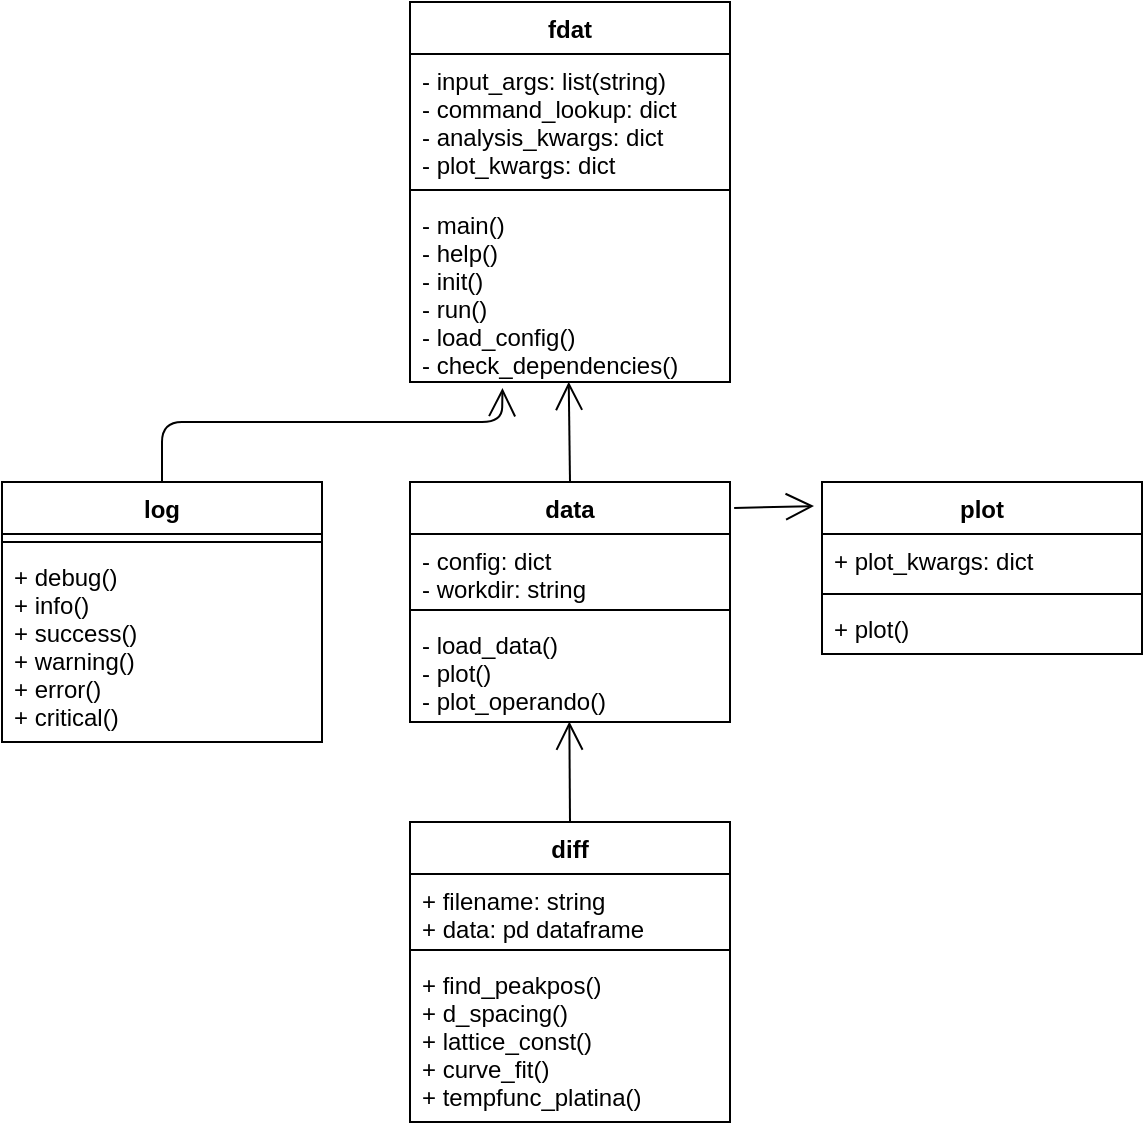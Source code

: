 <mxfile version="15.2.7" type="device"><diagram id="5LHmP6xVsbN_UsI4qsDr" name="Page-1"><mxGraphModel dx="1422" dy="732" grid="1" gridSize="10" guides="1" tooltips="1" connect="1" arrows="1" fold="1" page="1" pageScale="1" pageWidth="827" pageHeight="1169" math="0" shadow="0"><root><mxCell id="0"/><mxCell id="1" parent="0"/><mxCell id="J358QaOsQ1HLcEbzEtiT-1" value="fdat" style="swimlane;fontStyle=1;align=center;verticalAlign=top;childLayout=stackLayout;horizontal=1;startSize=26;horizontalStack=0;resizeParent=1;resizeParentMax=0;resizeLast=0;collapsible=1;marginBottom=0;" vertex="1" parent="1"><mxGeometry x="334" y="40" width="160" height="190" as="geometry"/></mxCell><mxCell id="J358QaOsQ1HLcEbzEtiT-2" value="- input_args: list(string)&#10;- command_lookup: dict&#10;- analysis_kwargs: dict&#10;- plot_kwargs: dict" style="text;strokeColor=none;fillColor=none;align=left;verticalAlign=top;spacingLeft=4;spacingRight=4;overflow=hidden;rotatable=0;points=[[0,0.5],[1,0.5]];portConstraint=eastwest;" vertex="1" parent="J358QaOsQ1HLcEbzEtiT-1"><mxGeometry y="26" width="160" height="64" as="geometry"/></mxCell><mxCell id="J358QaOsQ1HLcEbzEtiT-3" value="" style="line;strokeWidth=1;fillColor=none;align=left;verticalAlign=middle;spacingTop=-1;spacingLeft=3;spacingRight=3;rotatable=0;labelPosition=right;points=[];portConstraint=eastwest;" vertex="1" parent="J358QaOsQ1HLcEbzEtiT-1"><mxGeometry y="90" width="160" height="8" as="geometry"/></mxCell><mxCell id="J358QaOsQ1HLcEbzEtiT-4" value="- main()&#10;- help()&#10;- init()&#10;- run()&#10;- load_config()&#10;- check_dependencies()" style="text;strokeColor=none;fillColor=none;align=left;verticalAlign=top;spacingLeft=4;spacingRight=4;overflow=hidden;rotatable=0;points=[[0,0.5],[1,0.5]];portConstraint=eastwest;" vertex="1" parent="J358QaOsQ1HLcEbzEtiT-1"><mxGeometry y="98" width="160" height="92" as="geometry"/></mxCell><mxCell id="J358QaOsQ1HLcEbzEtiT-5" value="data" style="swimlane;fontStyle=1;align=center;verticalAlign=top;childLayout=stackLayout;horizontal=1;startSize=26;horizontalStack=0;resizeParent=1;resizeParentMax=0;resizeLast=0;collapsible=1;marginBottom=0;" vertex="1" parent="1"><mxGeometry x="334" y="280" width="160" height="120" as="geometry"/></mxCell><mxCell id="J358QaOsQ1HLcEbzEtiT-6" value="- config: dict&#10;- workdir: string" style="text;strokeColor=none;fillColor=none;align=left;verticalAlign=top;spacingLeft=4;spacingRight=4;overflow=hidden;rotatable=0;points=[[0,0.5],[1,0.5]];portConstraint=eastwest;" vertex="1" parent="J358QaOsQ1HLcEbzEtiT-5"><mxGeometry y="26" width="160" height="34" as="geometry"/></mxCell><mxCell id="J358QaOsQ1HLcEbzEtiT-7" value="" style="line;strokeWidth=1;fillColor=none;align=left;verticalAlign=middle;spacingTop=-1;spacingLeft=3;spacingRight=3;rotatable=0;labelPosition=right;points=[];portConstraint=eastwest;" vertex="1" parent="J358QaOsQ1HLcEbzEtiT-5"><mxGeometry y="60" width="160" height="8" as="geometry"/></mxCell><mxCell id="J358QaOsQ1HLcEbzEtiT-8" value="- load_data()&#10;- plot()&#10;- plot_operando()" style="text;strokeColor=none;fillColor=none;align=left;verticalAlign=top;spacingLeft=4;spacingRight=4;overflow=hidden;rotatable=0;points=[[0,0.5],[1,0.5]];portConstraint=eastwest;" vertex="1" parent="J358QaOsQ1HLcEbzEtiT-5"><mxGeometry y="68" width="160" height="52" as="geometry"/></mxCell><mxCell id="J358QaOsQ1HLcEbzEtiT-9" value="log" style="swimlane;fontStyle=1;align=center;verticalAlign=top;childLayout=stackLayout;horizontal=1;startSize=26;horizontalStack=0;resizeParent=1;resizeParentMax=0;resizeLast=0;collapsible=1;marginBottom=0;" vertex="1" parent="1"><mxGeometry x="130" y="280" width="160" height="130" as="geometry"/></mxCell><mxCell id="J358QaOsQ1HLcEbzEtiT-10" value="" style="line;strokeWidth=1;fillColor=none;align=left;verticalAlign=middle;spacingTop=-1;spacingLeft=3;spacingRight=3;rotatable=0;labelPosition=right;points=[];portConstraint=eastwest;" vertex="1" parent="J358QaOsQ1HLcEbzEtiT-9"><mxGeometry y="26" width="160" height="8" as="geometry"/></mxCell><mxCell id="J358QaOsQ1HLcEbzEtiT-11" value="+ debug()&#10;+ info()&#10;+ success()&#10;+ warning()&#10;+ error()&#10;+ critical()" style="text;strokeColor=none;fillColor=none;align=left;verticalAlign=top;spacingLeft=4;spacingRight=4;overflow=hidden;rotatable=0;points=[[0,0.5],[1,0.5]];portConstraint=eastwest;" vertex="1" parent="J358QaOsQ1HLcEbzEtiT-9"><mxGeometry y="34" width="160" height="96" as="geometry"/></mxCell><mxCell id="J358QaOsQ1HLcEbzEtiT-12" value="diff" style="swimlane;fontStyle=1;align=center;verticalAlign=top;childLayout=stackLayout;horizontal=1;startSize=26;horizontalStack=0;resizeParent=1;resizeParentMax=0;resizeLast=0;collapsible=1;marginBottom=0;" vertex="1" parent="1"><mxGeometry x="334" y="450" width="160" height="150" as="geometry"/></mxCell><mxCell id="J358QaOsQ1HLcEbzEtiT-13" value="+ filename: string&#10;+ data: pd dataframe" style="text;strokeColor=none;fillColor=none;align=left;verticalAlign=top;spacingLeft=4;spacingRight=4;overflow=hidden;rotatable=0;points=[[0,0.5],[1,0.5]];portConstraint=eastwest;" vertex="1" parent="J358QaOsQ1HLcEbzEtiT-12"><mxGeometry y="26" width="160" height="34" as="geometry"/></mxCell><mxCell id="J358QaOsQ1HLcEbzEtiT-14" value="" style="line;strokeWidth=1;fillColor=none;align=left;verticalAlign=middle;spacingTop=-1;spacingLeft=3;spacingRight=3;rotatable=0;labelPosition=right;points=[];portConstraint=eastwest;" vertex="1" parent="J358QaOsQ1HLcEbzEtiT-12"><mxGeometry y="60" width="160" height="8" as="geometry"/></mxCell><mxCell id="J358QaOsQ1HLcEbzEtiT-15" value="+ find_peakpos()&#10;+ d_spacing()&#10;+ lattice_const()&#10;+ curve_fit()&#10;+ tempfunc_platina()&#10;" style="text;strokeColor=none;fillColor=none;align=left;verticalAlign=top;spacingLeft=4;spacingRight=4;overflow=hidden;rotatable=0;points=[[0,0.5],[1,0.5]];portConstraint=eastwest;" vertex="1" parent="J358QaOsQ1HLcEbzEtiT-12"><mxGeometry y="68" width="160" height="82" as="geometry"/></mxCell><mxCell id="J358QaOsQ1HLcEbzEtiT-16" value="plot" style="swimlane;fontStyle=1;align=center;verticalAlign=top;childLayout=stackLayout;horizontal=1;startSize=26;horizontalStack=0;resizeParent=1;resizeParentMax=0;resizeLast=0;collapsible=1;marginBottom=0;" vertex="1" parent="1"><mxGeometry x="540" y="280" width="160" height="86" as="geometry"/></mxCell><mxCell id="J358QaOsQ1HLcEbzEtiT-17" value="+ plot_kwargs: dict" style="text;strokeColor=none;fillColor=none;align=left;verticalAlign=top;spacingLeft=4;spacingRight=4;overflow=hidden;rotatable=0;points=[[0,0.5],[1,0.5]];portConstraint=eastwest;" vertex="1" parent="J358QaOsQ1HLcEbzEtiT-16"><mxGeometry y="26" width="160" height="26" as="geometry"/></mxCell><mxCell id="J358QaOsQ1HLcEbzEtiT-18" value="" style="line;strokeWidth=1;fillColor=none;align=left;verticalAlign=middle;spacingTop=-1;spacingLeft=3;spacingRight=3;rotatable=0;labelPosition=right;points=[];portConstraint=eastwest;" vertex="1" parent="J358QaOsQ1HLcEbzEtiT-16"><mxGeometry y="52" width="160" height="8" as="geometry"/></mxCell><mxCell id="J358QaOsQ1HLcEbzEtiT-19" value="+ plot()" style="text;strokeColor=none;fillColor=none;align=left;verticalAlign=top;spacingLeft=4;spacingRight=4;overflow=hidden;rotatable=0;points=[[0,0.5],[1,0.5]];portConstraint=eastwest;" vertex="1" parent="J358QaOsQ1HLcEbzEtiT-16"><mxGeometry y="60" width="160" height="26" as="geometry"/></mxCell><mxCell id="J358QaOsQ1HLcEbzEtiT-20" value="" style="endArrow=open;endFill=1;endSize=12;html=1;entryX=-0.025;entryY=0.14;entryDx=0;entryDy=0;entryPerimeter=0;exitX=1.013;exitY=0.108;exitDx=0;exitDy=0;exitPerimeter=0;" edge="1" parent="1" source="J358QaOsQ1HLcEbzEtiT-5" target="J358QaOsQ1HLcEbzEtiT-16"><mxGeometry width="160" relative="1" as="geometry"><mxPoint x="330" y="340" as="sourcePoint"/><mxPoint x="490" y="340" as="targetPoint"/></mxGeometry></mxCell><mxCell id="J358QaOsQ1HLcEbzEtiT-21" value="" style="endArrow=open;endFill=1;endSize=12;html=1;exitX=0.5;exitY=0;exitDx=0;exitDy=0;entryX=0.496;entryY=0.999;entryDx=0;entryDy=0;entryPerimeter=0;" edge="1" parent="1" source="J358QaOsQ1HLcEbzEtiT-5" target="J358QaOsQ1HLcEbzEtiT-4"><mxGeometry width="160" relative="1" as="geometry"><mxPoint x="416" y="270" as="sourcePoint"/><mxPoint x="416" y="233" as="targetPoint"/></mxGeometry></mxCell><mxCell id="J358QaOsQ1HLcEbzEtiT-22" value="" style="endArrow=open;endFill=1;endSize=12;html=1;entryX=0.289;entryY=1.033;entryDx=0;entryDy=0;entryPerimeter=0;exitX=0.5;exitY=0;exitDx=0;exitDy=0;" edge="1" parent="1" source="J358QaOsQ1HLcEbzEtiT-9" target="J358QaOsQ1HLcEbzEtiT-4"><mxGeometry width="160" relative="1" as="geometry"><mxPoint x="260" y="300" as="sourcePoint"/><mxPoint x="420" y="300" as="targetPoint"/><Array as="points"><mxPoint x="210" y="250"/><mxPoint x="380" y="250"/></Array></mxGeometry></mxCell><mxCell id="J358QaOsQ1HLcEbzEtiT-23" value="" style="endArrow=open;endFill=1;endSize=12;html=1;entryX=0.498;entryY=0.996;entryDx=0;entryDy=0;entryPerimeter=0;exitX=0.5;exitY=0;exitDx=0;exitDy=0;" edge="1" parent="1" source="J358QaOsQ1HLcEbzEtiT-12" target="J358QaOsQ1HLcEbzEtiT-8"><mxGeometry width="160" relative="1" as="geometry"><mxPoint x="260" y="300" as="sourcePoint"/><mxPoint x="420" y="300" as="targetPoint"/></mxGeometry></mxCell></root></mxGraphModel></diagram></mxfile>